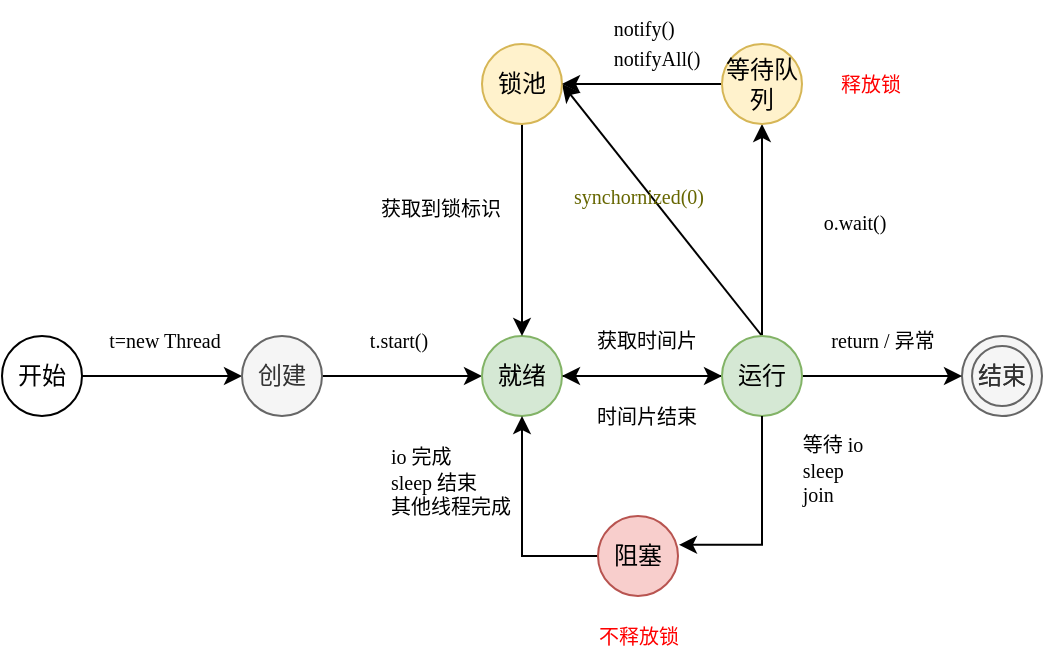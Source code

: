 <mxfile version="23.0.2" type="device">
  <diagram name="第 1 页" id="5G1xoukD8Rg768AWH-h5">
    <mxGraphModel dx="827" dy="450" grid="0" gridSize="10" guides="1" tooltips="1" connect="1" arrows="1" fold="1" page="1" pageScale="1" pageWidth="827" pageHeight="1169" math="0" shadow="0">
      <root>
        <mxCell id="0" />
        <mxCell id="1" parent="0" />
        <mxCell id="hk98phbHGl1vhnB4XhjH-8" value="结束" style="ellipse;whiteSpace=wrap;html=1;aspect=fixed;fillColor=#f5f5f5;fontColor=#333333;strokeColor=#666666;" vertex="1" parent="1">
          <mxGeometry x="500" y="190" width="40" height="40" as="geometry" />
        </mxCell>
        <mxCell id="hk98phbHGl1vhnB4XhjH-10" value="结束" style="ellipse;whiteSpace=wrap;html=1;aspect=fixed;fillColor=none;fontColor=#333333;strokeColor=#666666;" vertex="1" parent="1">
          <mxGeometry x="505" y="195" width="30" height="30" as="geometry" />
        </mxCell>
        <mxCell id="hk98phbHGl1vhnB4XhjH-3" value="" style="edgeStyle=orthogonalEdgeStyle;rounded=0;orthogonalLoop=1;jettySize=auto;html=1;" edge="1" parent="1" source="hk98phbHGl1vhnB4XhjH-1" target="hk98phbHGl1vhnB4XhjH-2">
          <mxGeometry relative="1" as="geometry" />
        </mxCell>
        <mxCell id="hk98phbHGl1vhnB4XhjH-1" value="开始" style="ellipse;whiteSpace=wrap;html=1;aspect=fixed;" vertex="1" parent="1">
          <mxGeometry x="20" y="190" width="40" height="40" as="geometry" />
        </mxCell>
        <mxCell id="hk98phbHGl1vhnB4XhjH-5" value="" style="edgeStyle=orthogonalEdgeStyle;rounded=0;orthogonalLoop=1;jettySize=auto;html=1;" edge="1" parent="1" source="hk98phbHGl1vhnB4XhjH-2" target="hk98phbHGl1vhnB4XhjH-4">
          <mxGeometry relative="1" as="geometry" />
        </mxCell>
        <mxCell id="hk98phbHGl1vhnB4XhjH-2" value="创建" style="ellipse;whiteSpace=wrap;html=1;aspect=fixed;fillColor=#f5f5f5;fontColor=#333333;strokeColor=#666666;" vertex="1" parent="1">
          <mxGeometry x="140" y="190" width="40" height="40" as="geometry" />
        </mxCell>
        <mxCell id="hk98phbHGl1vhnB4XhjH-7" value="" style="edgeStyle=orthogonalEdgeStyle;rounded=0;orthogonalLoop=1;jettySize=auto;html=1;" edge="1" parent="1" source="hk98phbHGl1vhnB4XhjH-4" target="hk98phbHGl1vhnB4XhjH-6">
          <mxGeometry relative="1" as="geometry" />
        </mxCell>
        <mxCell id="hk98phbHGl1vhnB4XhjH-4" value="就绪" style="ellipse;whiteSpace=wrap;html=1;aspect=fixed;fillColor=#d5e8d4;strokeColor=#82b366;" vertex="1" parent="1">
          <mxGeometry x="260" y="190" width="40" height="40" as="geometry" />
        </mxCell>
        <mxCell id="hk98phbHGl1vhnB4XhjH-9" value="" style="edgeStyle=orthogonalEdgeStyle;rounded=0;orthogonalLoop=1;jettySize=auto;html=1;" edge="1" parent="1" source="hk98phbHGl1vhnB4XhjH-6" target="hk98phbHGl1vhnB4XhjH-8">
          <mxGeometry relative="1" as="geometry" />
        </mxCell>
        <mxCell id="hk98phbHGl1vhnB4XhjH-19" style="edgeStyle=orthogonalEdgeStyle;rounded=0;orthogonalLoop=1;jettySize=auto;html=1;exitX=0;exitY=0.5;exitDx=0;exitDy=0;" edge="1" parent="1" source="hk98phbHGl1vhnB4XhjH-6" target="hk98phbHGl1vhnB4XhjH-4">
          <mxGeometry relative="1" as="geometry" />
        </mxCell>
        <mxCell id="hk98phbHGl1vhnB4XhjH-26" style="edgeStyle=orthogonalEdgeStyle;rounded=0;orthogonalLoop=1;jettySize=auto;html=1;exitX=0.5;exitY=0;exitDx=0;exitDy=0;entryX=0.5;entryY=1;entryDx=0;entryDy=0;" edge="1" parent="1" source="hk98phbHGl1vhnB4XhjH-6" target="hk98phbHGl1vhnB4XhjH-14">
          <mxGeometry relative="1" as="geometry" />
        </mxCell>
        <mxCell id="hk98phbHGl1vhnB4XhjH-28" style="rounded=0;orthogonalLoop=1;jettySize=auto;html=1;exitX=0.5;exitY=0;exitDx=0;exitDy=0;entryX=1;entryY=0.5;entryDx=0;entryDy=0;" edge="1" parent="1" source="hk98phbHGl1vhnB4XhjH-6" target="hk98phbHGl1vhnB4XhjH-13">
          <mxGeometry relative="1" as="geometry">
            <mxPoint x="307.882" y="85" as="targetPoint" />
          </mxGeometry>
        </mxCell>
        <mxCell id="hk98phbHGl1vhnB4XhjH-6" value="运行" style="ellipse;whiteSpace=wrap;html=1;aspect=fixed;fillColor=#d5e8d4;strokeColor=#82b366;" vertex="1" parent="1">
          <mxGeometry x="380" y="190" width="40" height="40" as="geometry" />
        </mxCell>
        <mxCell id="hk98phbHGl1vhnB4XhjH-22" style="edgeStyle=orthogonalEdgeStyle;rounded=0;orthogonalLoop=1;jettySize=auto;html=1;exitX=0;exitY=0.5;exitDx=0;exitDy=0;" edge="1" parent="1" source="hk98phbHGl1vhnB4XhjH-11" target="hk98phbHGl1vhnB4XhjH-4">
          <mxGeometry relative="1" as="geometry" />
        </mxCell>
        <mxCell id="hk98phbHGl1vhnB4XhjH-11" value="阻塞" style="ellipse;whiteSpace=wrap;html=1;aspect=fixed;fillColor=#f8cecc;strokeColor=#b85450;" vertex="1" parent="1">
          <mxGeometry x="318" y="280" width="40" height="40" as="geometry" />
        </mxCell>
        <mxCell id="hk98phbHGl1vhnB4XhjH-33" style="edgeStyle=orthogonalEdgeStyle;rounded=0;orthogonalLoop=1;jettySize=auto;html=1;exitX=0.5;exitY=1;exitDx=0;exitDy=0;entryX=0.5;entryY=0;entryDx=0;entryDy=0;" edge="1" parent="1" source="hk98phbHGl1vhnB4XhjH-13" target="hk98phbHGl1vhnB4XhjH-4">
          <mxGeometry relative="1" as="geometry" />
        </mxCell>
        <mxCell id="hk98phbHGl1vhnB4XhjH-13" value="锁池" style="ellipse;whiteSpace=wrap;html=1;aspect=fixed;fillColor=#fff2cc;strokeColor=#d6b656;" vertex="1" parent="1">
          <mxGeometry x="260" y="44" width="40" height="40" as="geometry" />
        </mxCell>
        <mxCell id="hk98phbHGl1vhnB4XhjH-27" style="edgeStyle=orthogonalEdgeStyle;rounded=0;orthogonalLoop=1;jettySize=auto;html=1;exitX=0;exitY=0.5;exitDx=0;exitDy=0;entryX=1;entryY=0.5;entryDx=0;entryDy=0;" edge="1" parent="1" source="hk98phbHGl1vhnB4XhjH-14" target="hk98phbHGl1vhnB4XhjH-13">
          <mxGeometry relative="1" as="geometry" />
        </mxCell>
        <mxCell id="hk98phbHGl1vhnB4XhjH-14" value="等待队列" style="ellipse;whiteSpace=wrap;html=1;aspect=fixed;fillColor=#fff2cc;strokeColor=#d6b656;" vertex="1" parent="1">
          <mxGeometry x="380" y="44" width="40" height="40" as="geometry" />
        </mxCell>
        <mxCell id="hk98phbHGl1vhnB4XhjH-15" value="&lt;font face=&quot;Times New Roman&quot; style=&quot;font-size: 10px;&quot;&gt;t=new Thread&lt;/font&gt;" style="text;html=1;align=center;verticalAlign=middle;resizable=0;points=[];autosize=1;strokeColor=none;fillColor=none;" vertex="1" parent="1">
          <mxGeometry x="64" y="179" width="74" height="26" as="geometry" />
        </mxCell>
        <mxCell id="hk98phbHGl1vhnB4XhjH-16" value="&lt;font face=&quot;Times New Roman&quot;&gt;&lt;span style=&quot;font-size: 10px;&quot;&gt;t.start()&lt;/span&gt;&lt;/font&gt;" style="text;html=1;align=center;verticalAlign=middle;resizable=0;points=[];autosize=1;strokeColor=none;fillColor=none;" vertex="1" parent="1">
          <mxGeometry x="194" y="179" width="47" height="26" as="geometry" />
        </mxCell>
        <mxCell id="hk98phbHGl1vhnB4XhjH-17" value="&lt;font face=&quot;Times New Roman&quot;&gt;&lt;span style=&quot;font-size: 10px;&quot;&gt;获取时间片&lt;/span&gt;&lt;/font&gt;" style="text;html=1;align=center;verticalAlign=middle;resizable=0;points=[];autosize=1;strokeColor=none;fillColor=none;" vertex="1" parent="1">
          <mxGeometry x="308" y="179" width="68" height="26" as="geometry" />
        </mxCell>
        <mxCell id="hk98phbHGl1vhnB4XhjH-18" value="&lt;font face=&quot;Times New Roman&quot;&gt;&lt;span style=&quot;font-size: 10px;&quot;&gt;return / 异常&lt;/span&gt;&lt;/font&gt;" style="text;html=1;align=center;verticalAlign=middle;resizable=0;points=[];autosize=1;strokeColor=none;fillColor=none;" vertex="1" parent="1">
          <mxGeometry x="425" y="179" width="70" height="26" as="geometry" />
        </mxCell>
        <mxCell id="hk98phbHGl1vhnB4XhjH-20" value="&lt;font face=&quot;Times New Roman&quot;&gt;&lt;span style=&quot;font-size: 10px;&quot;&gt;时间片结束&lt;/span&gt;&lt;/font&gt;" style="text;html=1;align=center;verticalAlign=middle;resizable=0;points=[];autosize=1;strokeColor=none;fillColor=none;" vertex="1" parent="1">
          <mxGeometry x="308" y="217" width="68" height="26" as="geometry" />
        </mxCell>
        <mxCell id="hk98phbHGl1vhnB4XhjH-21" style="edgeStyle=orthogonalEdgeStyle;rounded=0;orthogonalLoop=1;jettySize=auto;html=1;exitX=0.5;exitY=1;exitDx=0;exitDy=0;entryX=1.012;entryY=0.36;entryDx=0;entryDy=0;entryPerimeter=0;" edge="1" parent="1" source="hk98phbHGl1vhnB4XhjH-6" target="hk98phbHGl1vhnB4XhjH-11">
          <mxGeometry relative="1" as="geometry" />
        </mxCell>
        <mxCell id="hk98phbHGl1vhnB4XhjH-23" value="&lt;div style=&quot;text-align: left;&quot;&gt;&lt;span style=&quot;font-size: 10px; font-family: &amp;quot;Times New Roman&amp;quot;; background-color: initial;&quot;&gt;等待 io&lt;/span&gt;&lt;/div&gt;&lt;font face=&quot;Times New Roman&quot;&gt;&lt;span style=&quot;font-size: 10px;&quot;&gt;&lt;div style=&quot;text-align: left;&quot;&gt;&lt;span style=&quot;background-color: initial;&quot;&gt;sleep&lt;/span&gt;&lt;/div&gt;&lt;div style=&quot;text-align: left;&quot;&gt;&lt;span style=&quot;background-color: initial;&quot;&gt;join&lt;/span&gt;&lt;/div&gt;&lt;/span&gt;&lt;/font&gt;" style="text;html=1;align=center;verticalAlign=middle;resizable=0;points=[];autosize=1;strokeColor=none;fillColor=none;" vertex="1" parent="1">
          <mxGeometry x="411" y="231" width="48" height="50" as="geometry" />
        </mxCell>
        <mxCell id="hk98phbHGl1vhnB4XhjH-24" value="&lt;div style=&quot;text-align: left;&quot;&gt;&lt;span style=&quot;font-size: 10px; font-family: &amp;quot;Times New Roman&amp;quot;; background-color: initial;&quot;&gt;io 完成&lt;/span&gt;&lt;/div&gt;&lt;font face=&quot;Times New Roman&quot;&gt;&lt;span style=&quot;font-size: 10px;&quot;&gt;&lt;div style=&quot;text-align: left;&quot;&gt;&lt;span style=&quot;background-color: initial;&quot;&gt;sleep 结束&lt;/span&gt;&lt;/div&gt;&lt;div style=&quot;text-align: left;&quot;&gt;其他线程完成&lt;/div&gt;&lt;/span&gt;&lt;/font&gt;" style="text;html=1;align=center;verticalAlign=middle;resizable=0;points=[];autosize=1;strokeColor=none;fillColor=none;" vertex="1" parent="1">
          <mxGeometry x="205" y="237" width="78" height="50" as="geometry" />
        </mxCell>
        <mxCell id="hk98phbHGl1vhnB4XhjH-25" value="&lt;font color=&quot;#ff0000&quot; face=&quot;Times New Roman&quot;&gt;&lt;span style=&quot;font-size: 10px;&quot;&gt;不释放锁&lt;/span&gt;&lt;/font&gt;" style="text;html=1;align=center;verticalAlign=middle;resizable=0;points=[];autosize=1;strokeColor=none;fillColor=none;" vertex="1" parent="1">
          <mxGeometry x="309" y="327" width="58" height="26" as="geometry" />
        </mxCell>
        <mxCell id="hk98phbHGl1vhnB4XhjH-29" value="&lt;font face=&quot;Times New Roman&quot;&gt;&lt;span style=&quot;font-size: 10px;&quot;&gt;o.wait()&lt;/span&gt;&lt;/font&gt;" style="text;html=1;align=center;verticalAlign=middle;resizable=0;points=[];autosize=1;strokeColor=none;fillColor=none;" vertex="1" parent="1">
          <mxGeometry x="421" y="120" width="49" height="26" as="geometry" />
        </mxCell>
        <mxCell id="hk98phbHGl1vhnB4XhjH-30" value="&lt;div style=&quot;text-align: left;&quot;&gt;&lt;span style=&quot;font-size: 10px; font-family: &amp;quot;Times New Roman&amp;quot;; background-color: initial;&quot;&gt;notify()&lt;/span&gt;&lt;/div&gt;&lt;font face=&quot;Times New Roman&quot;&gt;&lt;div style=&quot;text-align: left;&quot;&gt;&lt;span style=&quot;font-size: 10px; background-color: initial;&quot;&gt;notifyAll()&lt;/span&gt;&lt;/div&gt;&lt;/font&gt;" style="text;html=1;align=center;verticalAlign=middle;resizable=0;points=[];autosize=1;strokeColor=none;fillColor=none;" vertex="1" parent="1">
          <mxGeometry x="316" y="22" width="61" height="41" as="geometry" />
        </mxCell>
        <mxCell id="hk98phbHGl1vhnB4XhjH-31" value="&lt;font color=&quot;#666600&quot; face=&quot;Times New Roman&quot;&gt;&lt;span style=&quot;font-size: 10px;&quot;&gt;synchornized(0)&lt;/span&gt;&lt;/font&gt;" style="text;html=1;align=center;verticalAlign=middle;resizable=0;points=[];autosize=1;strokeColor=none;fillColor=none;" vertex="1" parent="1">
          <mxGeometry x="296.5" y="107" width="83" height="26" as="geometry" />
        </mxCell>
        <mxCell id="hk98phbHGl1vhnB4XhjH-34" value="&lt;font color=&quot;#ff0000&quot; face=&quot;Times New Roman&quot;&gt;&lt;span style=&quot;font-size: 10px;&quot;&gt;释放锁&lt;/span&gt;&lt;/font&gt;" style="text;html=1;align=center;verticalAlign=middle;resizable=0;points=[];autosize=1;strokeColor=none;fillColor=none;" vertex="1" parent="1">
          <mxGeometry x="430" y="51" width="48" height="26" as="geometry" />
        </mxCell>
        <mxCell id="hk98phbHGl1vhnB4XhjH-35" value="&lt;font face=&quot;Times New Roman&quot;&gt;&lt;span style=&quot;font-size: 10px;&quot;&gt;获取到锁标识&lt;/span&gt;&lt;/font&gt;" style="text;html=1;align=center;verticalAlign=middle;resizable=0;points=[];autosize=1;strokeColor=none;fillColor=none;" vertex="1" parent="1">
          <mxGeometry x="200" y="113" width="78" height="26" as="geometry" />
        </mxCell>
      </root>
    </mxGraphModel>
  </diagram>
</mxfile>
